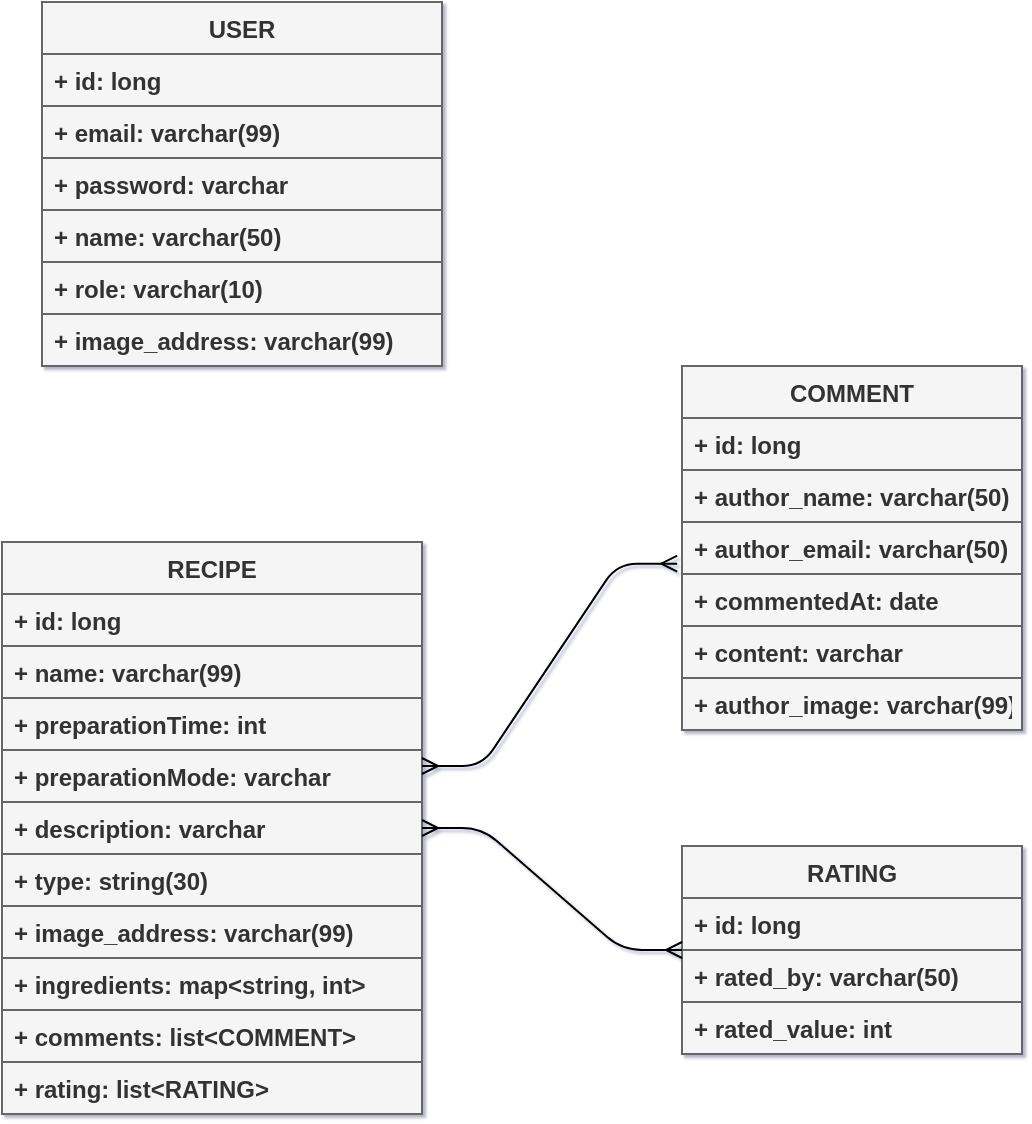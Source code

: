 <mxfile>
    <diagram id="d7WwPB1KdXD0YTUHlEpf" name="Page-1">
        <mxGraphModel dx="746" dy="522" grid="1" gridSize="10" guides="1" tooltips="1" connect="1" arrows="1" fold="1" page="1" pageScale="1" pageWidth="827" pageHeight="1169" background="none" math="0" shadow="1">
            <root>
                <mxCell id="0"/>
                <mxCell id="1" parent="0"/>
                <mxCell id="5" value="USER" style="swimlane;fontStyle=1;childLayout=stackLayout;horizontal=1;startSize=26;fillColor=#f5f5f5;horizontalStack=0;resizeParent=1;resizeParentMax=0;resizeLast=0;collapsible=1;marginBottom=0;strokeColor=#666666;fontColor=#333333;verticalAlign=middle;" parent="1" vertex="1">
                    <mxGeometry x="150" y="60" width="200" height="182" as="geometry"/>
                </mxCell>
                <mxCell id="30" value="+ id: long" style="text;strokeColor=#666666;fillColor=#f5f5f5;align=left;verticalAlign=middle;spacingLeft=4;spacingRight=4;overflow=hidden;rotatable=0;points=[[0,0.5],[1,0.5]];portConstraint=eastwest;fontColor=#333333;fontStyle=1;" parent="5" vertex="1">
                    <mxGeometry y="26" width="200" height="26" as="geometry"/>
                </mxCell>
                <mxCell id="7" value="+ email: varchar(99)" style="text;strokeColor=#666666;fillColor=#f5f5f5;align=left;verticalAlign=middle;spacingLeft=4;spacingRight=4;overflow=hidden;rotatable=0;points=[[0,0.5],[1,0.5]];portConstraint=eastwest;fontColor=#333333;fontStyle=1;" parent="5" vertex="1">
                    <mxGeometry y="52" width="200" height="26" as="geometry"/>
                </mxCell>
                <mxCell id="17" value="+ password: varchar" style="text;strokeColor=#666666;fillColor=#f5f5f5;align=left;verticalAlign=middle;spacingLeft=4;spacingRight=4;overflow=hidden;rotatable=0;points=[[0,0.5],[1,0.5]];portConstraint=eastwest;fontColor=#333333;fontStyle=1;" parent="5" vertex="1">
                    <mxGeometry y="78" width="200" height="26" as="geometry"/>
                </mxCell>
                <mxCell id="18" value="+ name: varchar(50)" style="text;strokeColor=#666666;fillColor=#f5f5f5;align=left;verticalAlign=middle;spacingLeft=4;spacingRight=4;overflow=hidden;rotatable=0;points=[[0,0.5],[1,0.5]];portConstraint=eastwest;fontColor=#333333;fontStyle=1;" parent="5" vertex="1">
                    <mxGeometry y="104" width="200" height="26" as="geometry"/>
                </mxCell>
                <mxCell id="19" value="+ role: varchar(10)" style="text;strokeColor=#666666;fillColor=#f5f5f5;align=left;verticalAlign=middle;spacingLeft=4;spacingRight=4;overflow=hidden;rotatable=0;points=[[0,0.5],[1,0.5]];portConstraint=eastwest;fontColor=#333333;fontStyle=1;" parent="5" vertex="1">
                    <mxGeometry y="130" width="200" height="26" as="geometry"/>
                </mxCell>
                <mxCell id="37" value="+ image_address: varchar(99)" style="text;strokeColor=#666666;fillColor=#f5f5f5;align=left;verticalAlign=middle;spacingLeft=4;spacingRight=4;overflow=hidden;rotatable=0;points=[[0,0.5],[1,0.5]];portConstraint=eastwest;fontColor=#333333;fontStyle=1;" parent="5" vertex="1">
                    <mxGeometry y="156" width="200" height="26" as="geometry"/>
                </mxCell>
                <mxCell id="9" value="RECIPE" style="swimlane;fontStyle=1;childLayout=stackLayout;horizontal=1;startSize=26;fillColor=#f5f5f5;horizontalStack=0;resizeParent=1;resizeParentMax=0;resizeLast=0;collapsible=1;marginBottom=0;strokeColor=#666666;fontColor=#333333;verticalAlign=middle;" parent="1" vertex="1">
                    <mxGeometry x="130" y="330" width="210" height="286" as="geometry"/>
                </mxCell>
                <mxCell id="6" value="+ id: long" style="text;strokeColor=#666666;fillColor=#f5f5f5;align=left;verticalAlign=middle;spacingLeft=4;spacingRight=4;overflow=hidden;rotatable=0;points=[[0,0.5],[1,0.5]];portConstraint=eastwest;fontColor=#333333;fontStyle=1;" parent="9" vertex="1">
                    <mxGeometry y="26" width="210" height="26" as="geometry"/>
                </mxCell>
                <mxCell id="10" value="+ name: varchar(99)" style="text;strokeColor=#666666;fillColor=#f5f5f5;align=left;verticalAlign=middle;spacingLeft=4;spacingRight=4;overflow=hidden;rotatable=0;points=[[0,0.5],[1,0.5]];portConstraint=eastwest;fontColor=#333333;fontStyle=1;" parent="9" vertex="1">
                    <mxGeometry y="52" width="210" height="26" as="geometry"/>
                </mxCell>
                <mxCell id="25" value="+ preparationTime: int" style="text;strokeColor=#666666;fillColor=#f5f5f5;align=left;verticalAlign=middle;spacingLeft=4;spacingRight=4;overflow=hidden;rotatable=0;points=[[0,0.5],[1,0.5]];portConstraint=eastwest;fontColor=#333333;fontStyle=1;" parent="9" vertex="1">
                    <mxGeometry y="78" width="210" height="26" as="geometry"/>
                </mxCell>
                <mxCell id="27" value="+ preparationMode: varchar" style="text;strokeColor=#666666;fillColor=#f5f5f5;align=left;verticalAlign=middle;spacingLeft=4;spacingRight=4;overflow=hidden;rotatable=0;points=[[0,0.5],[1,0.5]];portConstraint=eastwest;fontColor=#333333;fontStyle=1;" parent="9" vertex="1">
                    <mxGeometry y="104" width="210" height="26" as="geometry"/>
                </mxCell>
                <mxCell id="28" value="+ description: varchar" style="text;strokeColor=#666666;fillColor=#f5f5f5;align=left;verticalAlign=middle;spacingLeft=4;spacingRight=4;overflow=hidden;rotatable=0;points=[[0,0.5],[1,0.5]];portConstraint=eastwest;fontColor=#333333;fontStyle=1;" parent="9" vertex="1">
                    <mxGeometry y="130" width="210" height="26" as="geometry"/>
                </mxCell>
                <mxCell id="29" value="+ type: string(30)" style="text;strokeColor=#666666;fillColor=#f5f5f5;align=left;verticalAlign=middle;spacingLeft=4;spacingRight=4;overflow=hidden;rotatable=0;points=[[0,0.5],[1,0.5]];portConstraint=eastwest;fontColor=#333333;fontStyle=1;" parent="9" vertex="1">
                    <mxGeometry y="156" width="210" height="26" as="geometry"/>
                </mxCell>
                <mxCell id="20" value="+ image_address: varchar(99)" style="text;strokeColor=#666666;fillColor=#f5f5f5;align=left;verticalAlign=middle;spacingLeft=4;spacingRight=4;overflow=hidden;rotatable=0;points=[[0,0.5],[1,0.5]];portConstraint=eastwest;fontColor=#333333;fontStyle=1;" parent="9" vertex="1">
                    <mxGeometry y="182" width="210" height="26" as="geometry"/>
                </mxCell>
                <mxCell id="12" value="+ ingredients: map&lt;string, int&gt;" style="text;strokeColor=#666666;fillColor=#f5f5f5;align=left;verticalAlign=middle;spacingLeft=4;spacingRight=4;overflow=hidden;rotatable=0;points=[[0,0.5],[1,0.5]];portConstraint=eastwest;fontColor=#333333;fontStyle=1;" parent="9" vertex="1">
                    <mxGeometry y="208" width="210" height="26" as="geometry"/>
                </mxCell>
                <mxCell id="34" value="+ comments: list&lt;COMMENT&gt;" style="text;strokeColor=#666666;fillColor=#f5f5f5;align=left;verticalAlign=middle;spacingLeft=4;spacingRight=4;overflow=hidden;rotatable=0;points=[[0,0.5],[1,0.5]];portConstraint=eastwest;fontColor=#333333;fontStyle=1;" parent="9" vertex="1">
                    <mxGeometry y="234" width="210" height="26" as="geometry"/>
                </mxCell>
                <mxCell id="33" value="+ rating: list&lt;RATING&gt;" style="text;strokeColor=#666666;fillColor=#f5f5f5;align=left;verticalAlign=middle;spacingLeft=4;spacingRight=4;overflow=hidden;rotatable=0;points=[[0,0.5],[1,0.5]];portConstraint=eastwest;fontColor=#333333;fontStyle=1;" parent="9" vertex="1">
                    <mxGeometry y="260" width="210" height="26" as="geometry"/>
                </mxCell>
                <mxCell id="13" value="COMMENT" style="swimlane;fontStyle=1;childLayout=stackLayout;horizontal=1;startSize=26;fillColor=#f5f5f5;horizontalStack=0;resizeParent=1;resizeParentMax=0;resizeLast=0;collapsible=1;marginBottom=0;strokeColor=#666666;fontColor=#333333;verticalAlign=middle;" parent="1" vertex="1">
                    <mxGeometry x="470" y="242" width="170" height="182" as="geometry"/>
                </mxCell>
                <mxCell id="31" value="+ id: long" style="text;strokeColor=#666666;fillColor=#f5f5f5;align=left;verticalAlign=middle;spacingLeft=4;spacingRight=4;overflow=hidden;rotatable=0;points=[[0,0.5],[1,0.5]];portConstraint=eastwest;fontColor=#333333;fontStyle=1;" parent="13" vertex="1">
                    <mxGeometry y="26" width="170" height="26" as="geometry"/>
                </mxCell>
                <mxCell id="14" value="+ author_name: varchar(50)" style="text;strokeColor=#666666;fillColor=#f5f5f5;align=left;verticalAlign=middle;spacingLeft=4;spacingRight=4;overflow=hidden;rotatable=0;points=[[0,0.5],[1,0.5]];portConstraint=eastwest;fontColor=#333333;fontStyle=1;" parent="13" vertex="1">
                    <mxGeometry y="52" width="170" height="26" as="geometry"/>
                </mxCell>
                <mxCell id="36" value="+ author_email: varchar(50)" style="text;strokeColor=#666666;fillColor=#f5f5f5;align=left;verticalAlign=middle;spacingLeft=4;spacingRight=4;overflow=hidden;rotatable=0;points=[[0,0.5],[1,0.5]];portConstraint=eastwest;fontColor=#333333;fontStyle=1;" parent="13" vertex="1">
                    <mxGeometry y="78" width="170" height="26" as="geometry"/>
                </mxCell>
                <mxCell id="35" value="+ commentedAt: date" style="text;strokeColor=#666666;fillColor=#f5f5f5;align=left;verticalAlign=middle;spacingLeft=4;spacingRight=4;overflow=hidden;rotatable=0;points=[[0,0.5],[1,0.5]];portConstraint=eastwest;fontColor=#333333;fontStyle=1;" parent="13" vertex="1">
                    <mxGeometry y="104" width="170" height="26" as="geometry"/>
                </mxCell>
                <mxCell id="15" value="+ content: varchar" style="text;strokeColor=#666666;fillColor=#f5f5f5;align=left;verticalAlign=middle;spacingLeft=4;spacingRight=4;overflow=hidden;rotatable=0;points=[[0,0.5],[1,0.5]];portConstraint=eastwest;fontColor=#333333;fontStyle=1;" parent="13" vertex="1">
                    <mxGeometry y="130" width="170" height="26" as="geometry"/>
                </mxCell>
                <mxCell id="16" value="+ author_image: varchar(99)" style="text;strokeColor=#666666;fillColor=#f5f5f5;align=left;verticalAlign=middle;spacingLeft=4;spacingRight=4;overflow=hidden;rotatable=0;points=[[0,0.5],[1,0.5]];portConstraint=eastwest;fontColor=#333333;fontStyle=1;" parent="13" vertex="1">
                    <mxGeometry y="156" width="170" height="26" as="geometry"/>
                </mxCell>
                <mxCell id="21" value="RATING" style="swimlane;fontStyle=1;childLayout=stackLayout;horizontal=1;startSize=26;fillColor=#f5f5f5;horizontalStack=0;resizeParent=1;resizeParentMax=0;resizeLast=0;collapsible=1;marginBottom=0;strokeColor=#666666;fontColor=#333333;verticalAlign=middle;" parent="1" vertex="1">
                    <mxGeometry x="470" y="482" width="170" height="104" as="geometry"/>
                </mxCell>
                <mxCell id="32" value="+ id: long" style="text;strokeColor=#666666;fillColor=#f5f5f5;align=left;verticalAlign=middle;spacingLeft=4;spacingRight=4;overflow=hidden;rotatable=0;points=[[0,0.5],[1,0.5]];portConstraint=eastwest;fontColor=#333333;fontStyle=1;" parent="21" vertex="1">
                    <mxGeometry y="26" width="170" height="26" as="geometry"/>
                </mxCell>
                <mxCell id="22" value="+ rated_by: varchar(50)" style="text;strokeColor=#666666;fillColor=#f5f5f5;align=left;verticalAlign=middle;spacingLeft=4;spacingRight=4;overflow=hidden;rotatable=0;points=[[0,0.5],[1,0.5]];portConstraint=eastwest;fontColor=#333333;fontStyle=1;" parent="21" vertex="1">
                    <mxGeometry y="52" width="170" height="26" as="geometry"/>
                </mxCell>
                <mxCell id="23" value="+ rated_value: int" style="text;strokeColor=#666666;fillColor=#f5f5f5;align=left;verticalAlign=middle;spacingLeft=4;spacingRight=4;overflow=hidden;rotatable=0;points=[[0,0.5],[1,0.5]];portConstraint=eastwest;fontColor=#333333;fontStyle=1;" parent="21" vertex="1">
                    <mxGeometry y="78" width="170" height="26" as="geometry"/>
                </mxCell>
                <mxCell id="38" value="" style="edgeStyle=entityRelationEdgeStyle;fontSize=12;html=1;endArrow=ERmany;startArrow=ERmany;fontColor=#000000;exitX=0;exitY=0.5;exitDx=0;exitDy=0;entryX=1;entryY=0.5;entryDx=0;entryDy=0;" parent="1" source="21" target="9" edge="1">
                    <mxGeometry width="100" height="100" relative="1" as="geometry">
                        <mxPoint x="410" y="692" as="sourcePoint"/>
                        <mxPoint x="230" y="616" as="targetPoint"/>
                    </mxGeometry>
                </mxCell>
                <mxCell id="40" value="" style="edgeStyle=entityRelationEdgeStyle;fontSize=12;html=1;endArrow=ERmany;startArrow=ERmany;fontColor=#000000;entryX=-0.014;entryY=0.802;entryDx=0;entryDy=0;entryPerimeter=0;" parent="1" target="36" edge="1">
                    <mxGeometry width="100" height="100" relative="1" as="geometry">
                        <mxPoint x="340" y="442" as="sourcePoint"/>
                        <mxPoint x="460" y="312" as="targetPoint"/>
                    </mxGeometry>
                </mxCell>
            </root>
        </mxGraphModel>
    </diagram>
</mxfile>